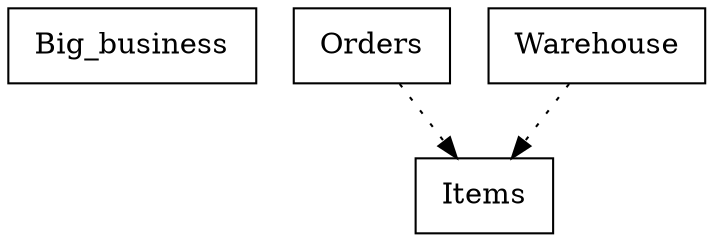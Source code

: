 digraph {
Big_business [ label=" Big_business " shape= box ]
Items [ label=" Items " shape= box ]
Orders [ label=" Orders " shape= box ]
Warehouse [ label=" Warehouse " shape= box ]

"Orders" -> "Items" [style= dotted ]
"Warehouse" -> "Items" [style= dotted ]
}
